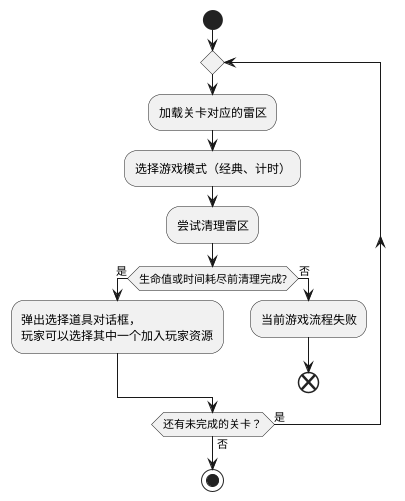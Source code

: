﻿@startuml
'https://plantuml.com/activity-diagram-beta

start

repeat
:加载关卡对应的雷区;
:选择游戏模式（经典、计时）;
:尝试清理雷区;

if (生命值或时间耗尽前清理完成?) is (是) then
    :弹出选择道具对话框，
    玩家可以选择其中一个加入玩家资源;
else (否)
    :当前游戏流程失败;
    end
endif

repeat while (还有未完成的关卡？) is (是) not (否)

stop

@enduml
